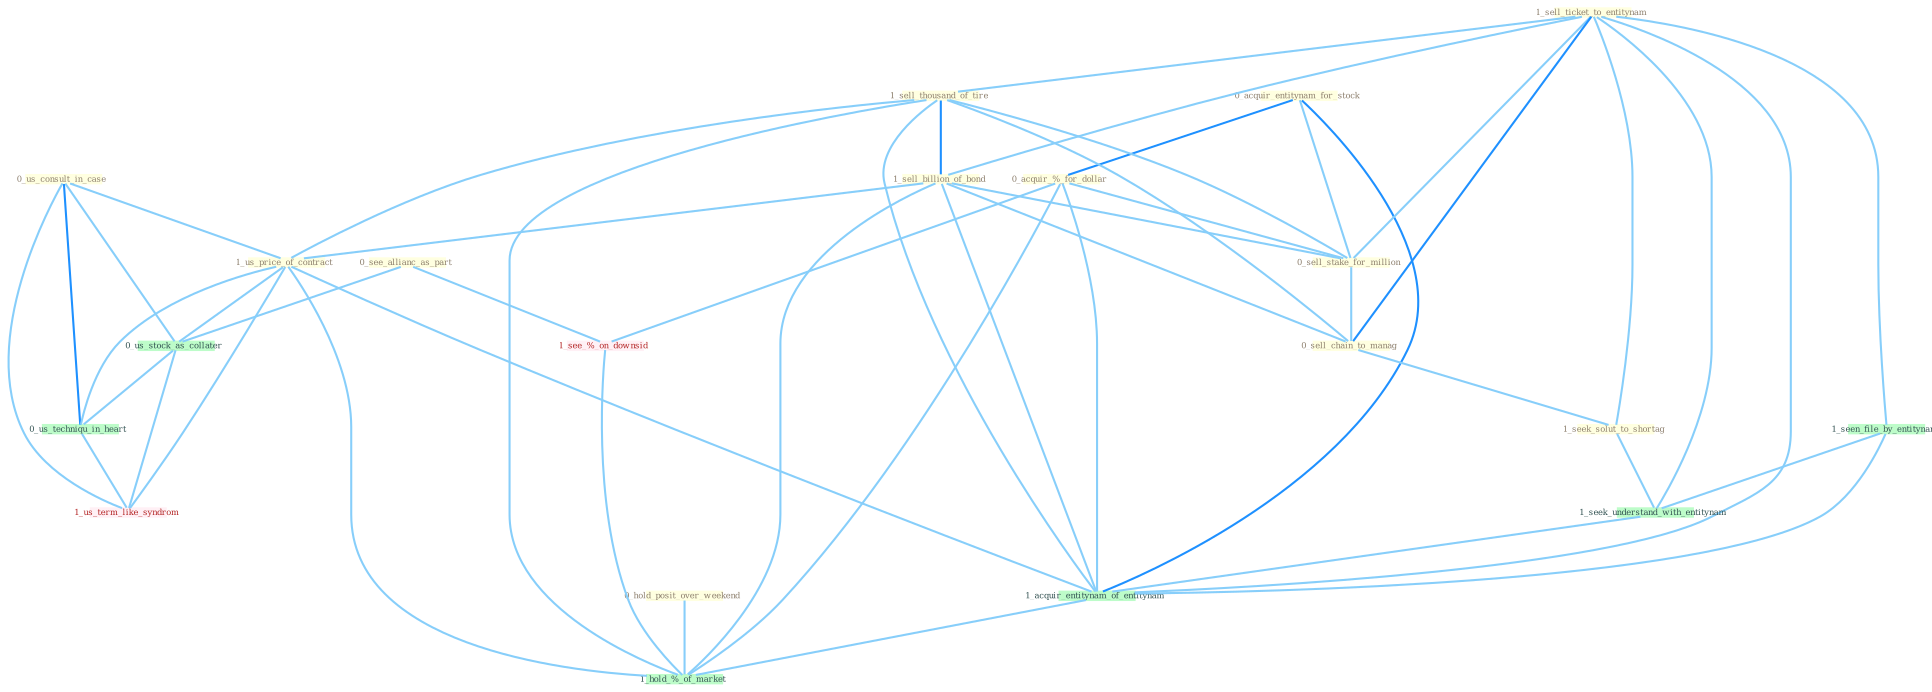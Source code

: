 Graph G{ 
    node
    [shape=polygon,style=filled,width=.5,height=.06,color="#BDFCC9",fixedsize=true,fontsize=4,
    fontcolor="#2f4f4f"];
    {node
    [color="#ffffe0", fontcolor="#8b7d6b"] "0_acquir_entitynam_for_stock " "1_sell_ticket_to_entitynam " "0_hold_posit_over_weekend " "0_acquir_%_for_dollar " "1_sell_thousand_of_tire " "1_sell_billion_of_bond " "0_sell_stake_for_million " "0_see_allianc_as_part " "0_us_consult_in_case " "1_us_price_of_contract " "0_sell_chain_to_manag " "1_seek_solut_to_shortag "}
{node [color="#fff0f5", fontcolor="#b22222"] "1_see_%_on_downsid " "1_us_term_like_syndrom "}
edge [color="#B0E2FF"];

	"0_acquir_entitynam_for_stock " -- "0_acquir_%_for_dollar " [w="2", color="#1e90ff" , len=0.8];
	"0_acquir_entitynam_for_stock " -- "0_sell_stake_for_million " [w="1", color="#87cefa" ];
	"0_acquir_entitynam_for_stock " -- "1_acquir_entitynam_of_entitynam " [w="2", color="#1e90ff" , len=0.8];
	"1_sell_ticket_to_entitynam " -- "1_sell_thousand_of_tire " [w="1", color="#87cefa" ];
	"1_sell_ticket_to_entitynam " -- "1_sell_billion_of_bond " [w="1", color="#87cefa" ];
	"1_sell_ticket_to_entitynam " -- "0_sell_stake_for_million " [w="1", color="#87cefa" ];
	"1_sell_ticket_to_entitynam " -- "0_sell_chain_to_manag " [w="2", color="#1e90ff" , len=0.8];
	"1_sell_ticket_to_entitynam " -- "1_seek_solut_to_shortag " [w="1", color="#87cefa" ];
	"1_sell_ticket_to_entitynam " -- "1_seen_file_by_entitynam " [w="1", color="#87cefa" ];
	"1_sell_ticket_to_entitynam " -- "1_seek_understand_with_entitynam " [w="1", color="#87cefa" ];
	"1_sell_ticket_to_entitynam " -- "1_acquir_entitynam_of_entitynam " [w="1", color="#87cefa" ];
	"0_hold_posit_over_weekend " -- "1_hold_%_of_market " [w="1", color="#87cefa" ];
	"0_acquir_%_for_dollar " -- "0_sell_stake_for_million " [w="1", color="#87cefa" ];
	"0_acquir_%_for_dollar " -- "1_acquir_entitynam_of_entitynam " [w="1", color="#87cefa" ];
	"0_acquir_%_for_dollar " -- "1_see_%_on_downsid " [w="1", color="#87cefa" ];
	"0_acquir_%_for_dollar " -- "1_hold_%_of_market " [w="1", color="#87cefa" ];
	"1_sell_thousand_of_tire " -- "1_sell_billion_of_bond " [w="2", color="#1e90ff" , len=0.8];
	"1_sell_thousand_of_tire " -- "0_sell_stake_for_million " [w="1", color="#87cefa" ];
	"1_sell_thousand_of_tire " -- "1_us_price_of_contract " [w="1", color="#87cefa" ];
	"1_sell_thousand_of_tire " -- "0_sell_chain_to_manag " [w="1", color="#87cefa" ];
	"1_sell_thousand_of_tire " -- "1_acquir_entitynam_of_entitynam " [w="1", color="#87cefa" ];
	"1_sell_thousand_of_tire " -- "1_hold_%_of_market " [w="1", color="#87cefa" ];
	"1_sell_billion_of_bond " -- "0_sell_stake_for_million " [w="1", color="#87cefa" ];
	"1_sell_billion_of_bond " -- "1_us_price_of_contract " [w="1", color="#87cefa" ];
	"1_sell_billion_of_bond " -- "0_sell_chain_to_manag " [w="1", color="#87cefa" ];
	"1_sell_billion_of_bond " -- "1_acquir_entitynam_of_entitynam " [w="1", color="#87cefa" ];
	"1_sell_billion_of_bond " -- "1_hold_%_of_market " [w="1", color="#87cefa" ];
	"0_sell_stake_for_million " -- "0_sell_chain_to_manag " [w="1", color="#87cefa" ];
	"0_see_allianc_as_part " -- "0_us_stock_as_collater " [w="1", color="#87cefa" ];
	"0_see_allianc_as_part " -- "1_see_%_on_downsid " [w="1", color="#87cefa" ];
	"0_us_consult_in_case " -- "1_us_price_of_contract " [w="1", color="#87cefa" ];
	"0_us_consult_in_case " -- "0_us_stock_as_collater " [w="1", color="#87cefa" ];
	"0_us_consult_in_case " -- "0_us_techniqu_in_heart " [w="2", color="#1e90ff" , len=0.8];
	"0_us_consult_in_case " -- "1_us_term_like_syndrom " [w="1", color="#87cefa" ];
	"1_us_price_of_contract " -- "0_us_stock_as_collater " [w="1", color="#87cefa" ];
	"1_us_price_of_contract " -- "1_acquir_entitynam_of_entitynam " [w="1", color="#87cefa" ];
	"1_us_price_of_contract " -- "0_us_techniqu_in_heart " [w="1", color="#87cefa" ];
	"1_us_price_of_contract " -- "1_us_term_like_syndrom " [w="1", color="#87cefa" ];
	"1_us_price_of_contract " -- "1_hold_%_of_market " [w="1", color="#87cefa" ];
	"0_sell_chain_to_manag " -- "1_seek_solut_to_shortag " [w="1", color="#87cefa" ];
	"1_seek_solut_to_shortag " -- "1_seek_understand_with_entitynam " [w="1", color="#87cefa" ];
	"1_seen_file_by_entitynam " -- "1_seek_understand_with_entitynam " [w="1", color="#87cefa" ];
	"1_seen_file_by_entitynam " -- "1_acquir_entitynam_of_entitynam " [w="1", color="#87cefa" ];
	"0_us_stock_as_collater " -- "0_us_techniqu_in_heart " [w="1", color="#87cefa" ];
	"0_us_stock_as_collater " -- "1_us_term_like_syndrom " [w="1", color="#87cefa" ];
	"1_seek_understand_with_entitynam " -- "1_acquir_entitynam_of_entitynam " [w="1", color="#87cefa" ];
	"1_acquir_entitynam_of_entitynam " -- "1_hold_%_of_market " [w="1", color="#87cefa" ];
	"0_us_techniqu_in_heart " -- "1_us_term_like_syndrom " [w="1", color="#87cefa" ];
	"1_see_%_on_downsid " -- "1_hold_%_of_market " [w="1", color="#87cefa" ];
}
